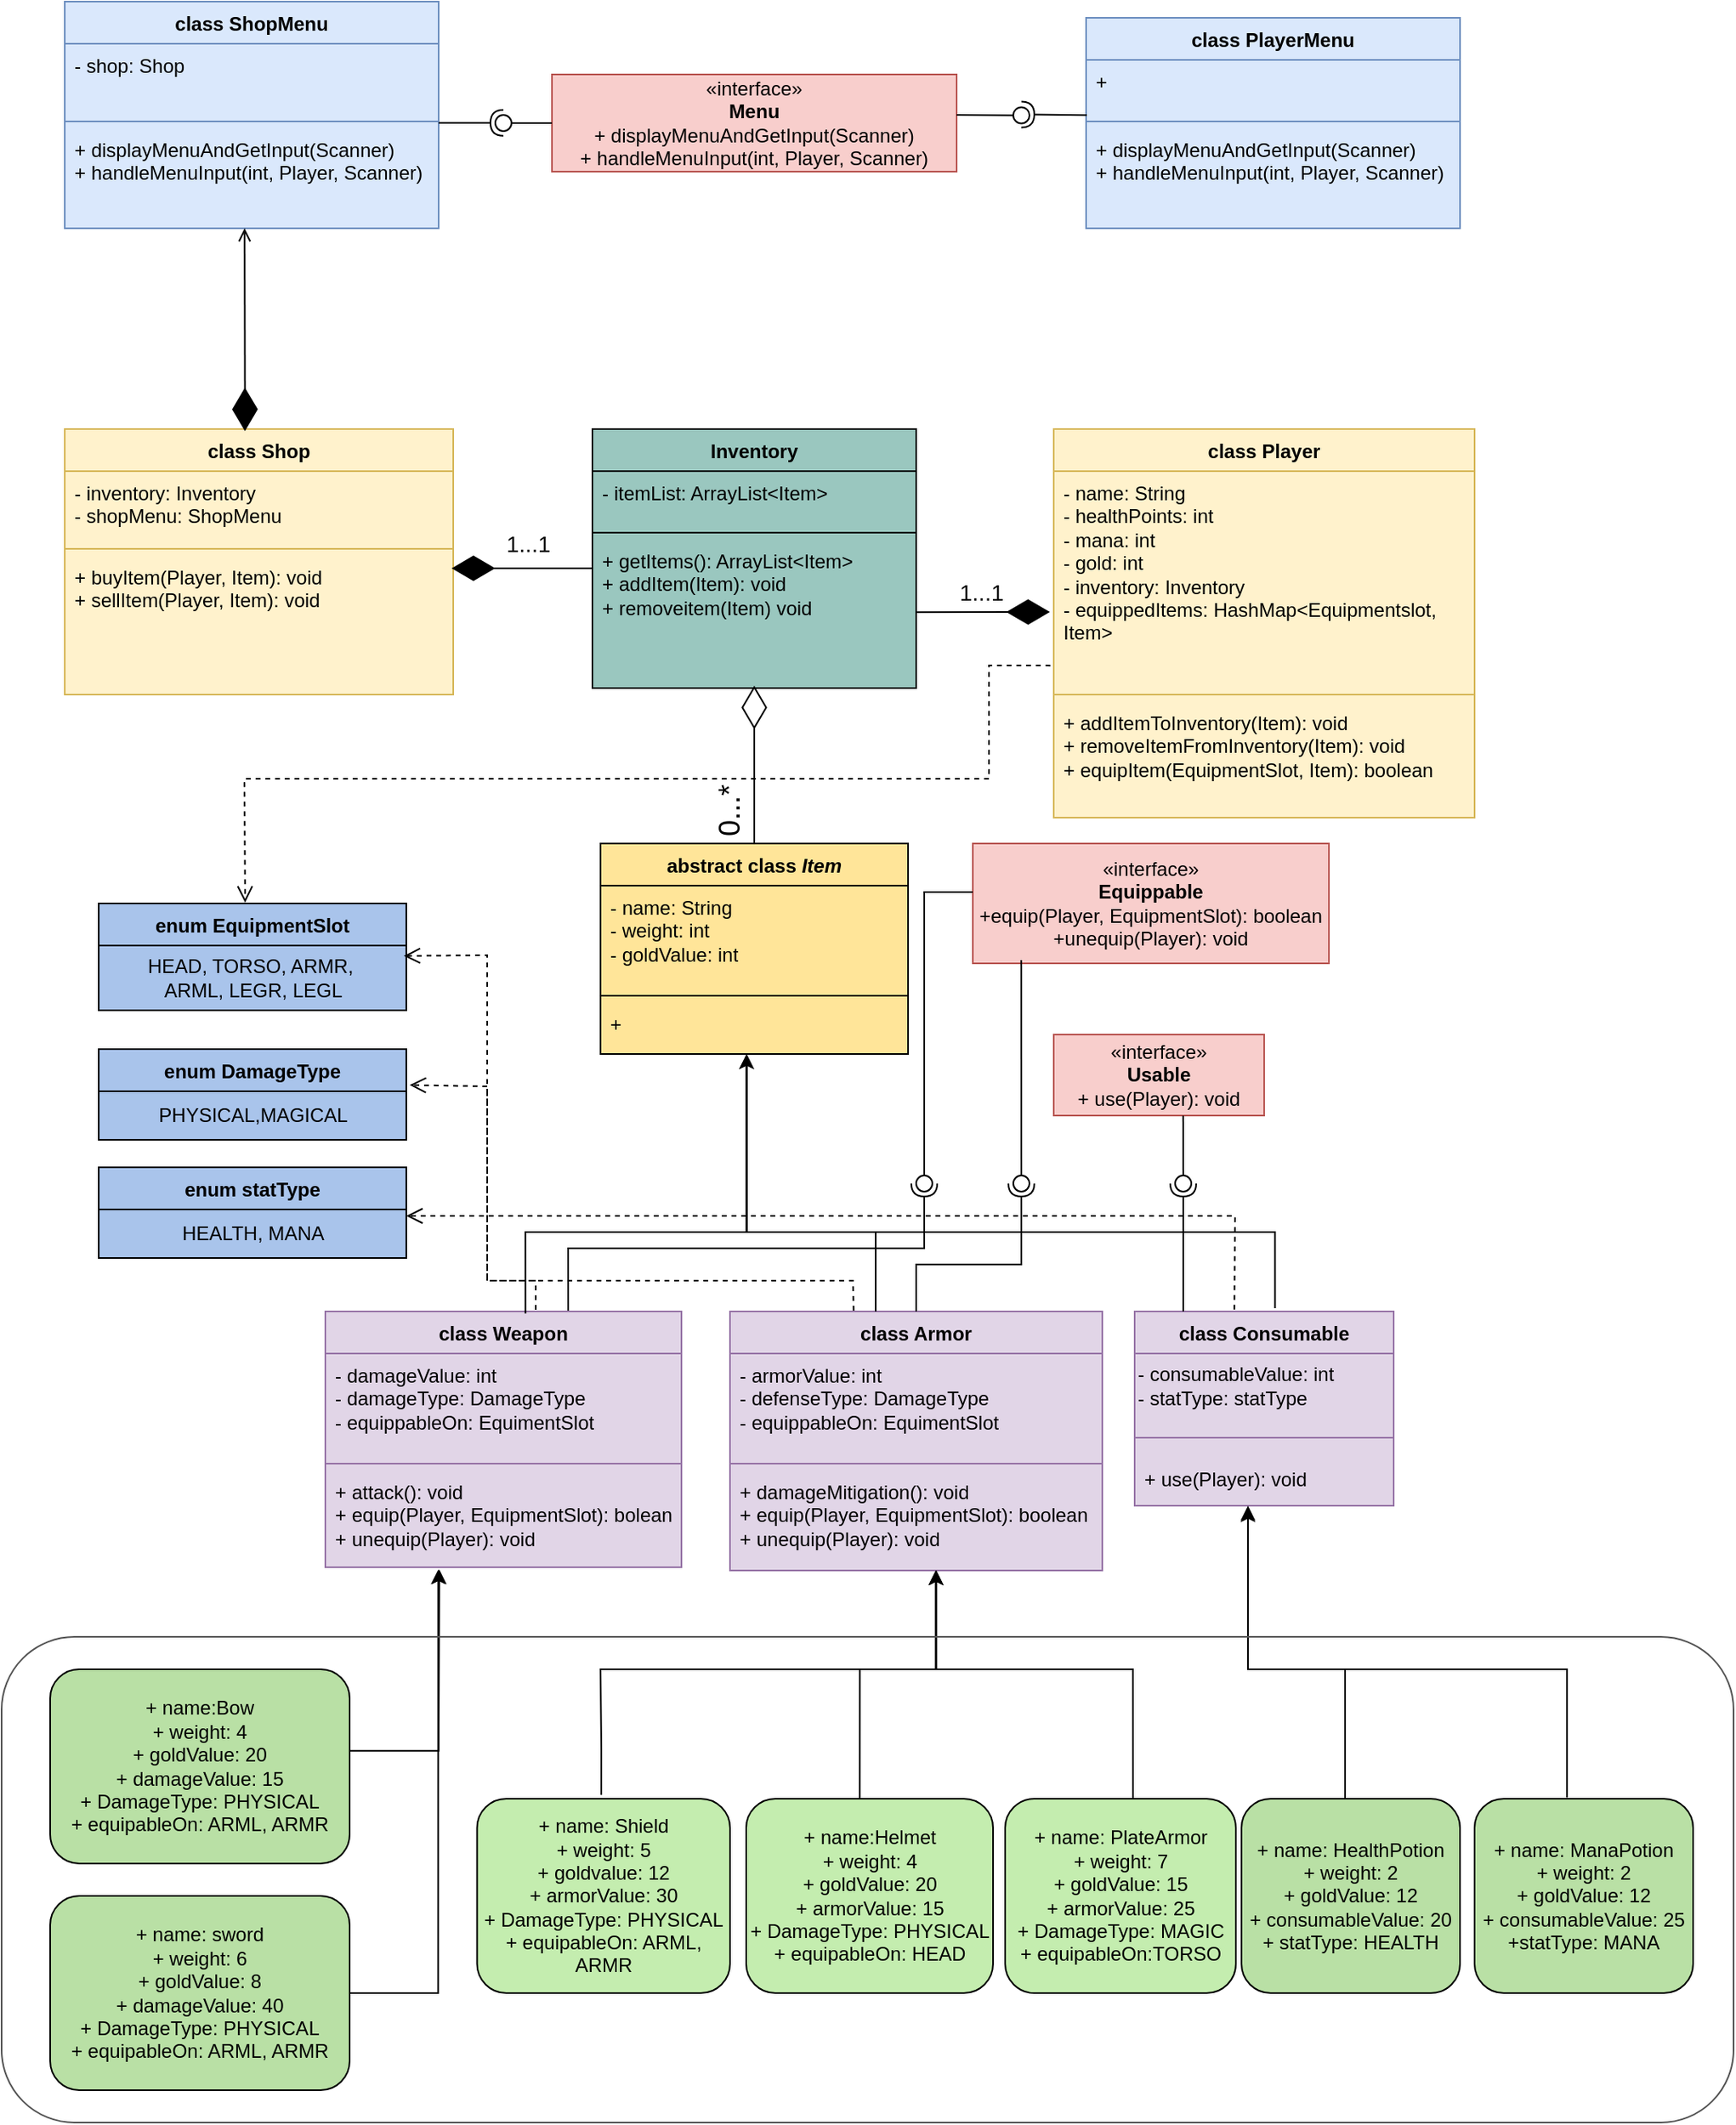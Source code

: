 <mxfile version="24.7.17">
  <diagram id="C5RBs43oDa-KdzZeNtuy" name="Page-1">
    <mxGraphModel dx="1060" dy="1773" grid="1" gridSize="10" guides="1" tooltips="1" connect="1" arrows="1" fold="1" page="1" pageScale="1" pageWidth="827" pageHeight="1169" background="#ffffff" math="0" shadow="0">
      <root>
        <mxCell id="WIyWlLk6GJQsqaUBKTNV-0" />
        <mxCell id="WIyWlLk6GJQsqaUBKTNV-1" parent="WIyWlLk6GJQsqaUBKTNV-0" />
        <mxCell id="76qIheIjIqnIHze1jOvI-4" value="Inventory" style="swimlane;fontStyle=1;align=center;verticalAlign=top;childLayout=stackLayout;horizontal=1;startSize=26;horizontalStack=0;resizeParent=1;resizeParentMax=0;resizeLast=0;collapsible=1;marginBottom=0;whiteSpace=wrap;html=1;fillColor=#9AC7BF;swimlaneFillColor=#9AC7BF;" parent="WIyWlLk6GJQsqaUBKTNV-1" vertex="1">
          <mxGeometry x="375" y="-46" width="200" height="160" as="geometry" />
        </mxCell>
        <mxCell id="76qIheIjIqnIHze1jOvI-5" value="- itemList: ArrayList&amp;lt;Item&amp;gt;" style="text;strokeColor=none;fillColor=none;align=left;verticalAlign=top;spacingLeft=4;spacingRight=4;overflow=hidden;rotatable=0;points=[[0,0.5],[1,0.5]];portConstraint=eastwest;whiteSpace=wrap;html=1;" parent="76qIheIjIqnIHze1jOvI-4" vertex="1">
          <mxGeometry y="26" width="200" height="34" as="geometry" />
        </mxCell>
        <mxCell id="_3AJ94oyX9AFuhV5-iff-18" value="" style="line;strokeWidth=1;fillColor=none;align=left;verticalAlign=middle;spacingTop=-1;spacingLeft=3;spacingRight=3;rotatable=0;labelPosition=right;points=[];portConstraint=eastwest;strokeColor=inherit;" vertex="1" parent="76qIheIjIqnIHze1jOvI-4">
          <mxGeometry y="60" width="200" height="8" as="geometry" />
        </mxCell>
        <mxCell id="76qIheIjIqnIHze1jOvI-7" value="&lt;div&gt;&lt;span data-darkreader-inline-color=&quot;&quot; data-darkreader-inline-bgcolor=&quot;&quot; style=&quot;background-color: initial; color: rgb(0, 0, 0); --darkreader-inline-bgcolor: initial; --darkreader-inline-color: #e8e6e3;&quot;&gt;+ getItems(): ArrayList&amp;lt;Item&amp;gt;&lt;/span&gt;&lt;br&gt;&lt;/div&gt;&lt;div&gt;+ addItem(Item): void&lt;br&gt;&lt;/div&gt;&lt;div&gt;+ removeitem(Item) void&lt;br&gt;&lt;/div&gt;" style="text;strokeColor=none;fillColor=none;align=left;verticalAlign=top;spacingLeft=4;spacingRight=4;overflow=hidden;rotatable=0;points=[[0,0.5],[1,0.5]];portConstraint=eastwest;whiteSpace=wrap;html=1;" parent="76qIheIjIqnIHze1jOvI-4" vertex="1">
          <mxGeometry y="68" width="200" height="92" as="geometry" />
        </mxCell>
        <mxCell id="76qIheIjIqnIHze1jOvI-8" value="abstract class &lt;i&gt;Item&lt;/i&gt;" style="swimlane;fontStyle=1;align=center;verticalAlign=top;childLayout=stackLayout;horizontal=1;startSize=26;horizontalStack=0;resizeParent=1;resizeParentMax=0;resizeLast=0;collapsible=1;marginBottom=0;whiteSpace=wrap;html=1;fillColor=#FFE599;swimlaneFillColor=#FFE599;" parent="WIyWlLk6GJQsqaUBKTNV-1" vertex="1">
          <mxGeometry x="380" y="210" width="190" height="130" as="geometry" />
        </mxCell>
        <mxCell id="76qIheIjIqnIHze1jOvI-9" value="- name: String&lt;div&gt;- weight: int&lt;/div&gt;&lt;div&gt;- goldValue: int&lt;/div&gt;" style="text;strokeColor=none;fillColor=none;align=left;verticalAlign=top;spacingLeft=4;spacingRight=4;overflow=hidden;rotatable=0;points=[[0,0.5],[1,0.5]];portConstraint=eastwest;whiteSpace=wrap;html=1;" parent="76qIheIjIqnIHze1jOvI-8" vertex="1">
          <mxGeometry y="26" width="190" height="64" as="geometry" />
        </mxCell>
        <mxCell id="76qIheIjIqnIHze1jOvI-10" value="" style="line;strokeWidth=1;fillColor=none;align=left;verticalAlign=middle;spacingTop=-1;spacingLeft=3;spacingRight=3;rotatable=0;labelPosition=right;points=[];portConstraint=eastwest;strokeColor=inherit;" parent="76qIheIjIqnIHze1jOvI-8" vertex="1">
          <mxGeometry y="90" width="190" height="8" as="geometry" />
        </mxCell>
        <mxCell id="76qIheIjIqnIHze1jOvI-11" value="&lt;div&gt;+ &lt;/div&gt;" style="text;strokeColor=none;fillColor=none;align=left;verticalAlign=top;spacingLeft=4;spacingRight=4;overflow=hidden;rotatable=0;points=[[0,0.5],[1,0.5]];portConstraint=eastwest;whiteSpace=wrap;html=1;" parent="76qIheIjIqnIHze1jOvI-8" vertex="1">
          <mxGeometry y="98" width="190" height="32" as="geometry" />
        </mxCell>
        <mxCell id="Y_zbtXDFNSpmOWqjWYgW-4" value="class Armor" style="swimlane;fontStyle=1;align=center;verticalAlign=top;childLayout=stackLayout;horizontal=1;startSize=26;horizontalStack=0;resizeParent=1;resizeParentMax=0;resizeLast=0;collapsible=1;marginBottom=0;whiteSpace=wrap;html=1;fillColor=#e1d5e7;strokeColor=#9673a6;swimlaneFillColor=#E1D5E7;" parent="WIyWlLk6GJQsqaUBKTNV-1" vertex="1">
          <mxGeometry x="460" y="499" width="230" height="160" as="geometry" />
        </mxCell>
        <mxCell id="Y_zbtXDFNSpmOWqjWYgW-5" value="&lt;div&gt;- armorValue: int&lt;/div&gt;&lt;div&gt;- defenseType: DamageType&lt;/div&gt;&lt;div&gt;- equippableOn: EquimentSlot&lt;/div&gt;" style="text;strokeColor=none;fillColor=none;align=left;verticalAlign=top;spacingLeft=4;spacingRight=4;overflow=hidden;rotatable=0;points=[[0,0.5],[1,0.5]];portConstraint=eastwest;whiteSpace=wrap;html=1;" parent="Y_zbtXDFNSpmOWqjWYgW-4" vertex="1">
          <mxGeometry y="26" width="230" height="64" as="geometry" />
        </mxCell>
        <mxCell id="Y_zbtXDFNSpmOWqjWYgW-6" value="" style="line;strokeWidth=1;fillColor=none;align=left;verticalAlign=middle;spacingTop=-1;spacingLeft=3;spacingRight=3;rotatable=0;labelPosition=right;points=[];portConstraint=eastwest;strokeColor=#9673A6;" parent="Y_zbtXDFNSpmOWqjWYgW-4" vertex="1">
          <mxGeometry y="90" width="230" height="8" as="geometry" />
        </mxCell>
        <mxCell id="Y_zbtXDFNSpmOWqjWYgW-7" value="&lt;div&gt;+ damageMitigation(): void&lt;br&gt;&lt;/div&gt;&lt;div&gt;&lt;div&gt;+ equip(Player, EquipmentSlot): boolean&lt;br&gt;&lt;/div&gt;&lt;div&gt;+ unequip(Player): void&lt;br&gt;&lt;/div&gt;&lt;/div&gt;" style="text;strokeColor=none;fillColor=none;align=left;verticalAlign=top;spacingLeft=4;spacingRight=4;overflow=hidden;rotatable=0;points=[[0,0.5],[1,0.5]];portConstraint=eastwest;whiteSpace=wrap;html=1;" parent="Y_zbtXDFNSpmOWqjWYgW-4" vertex="1">
          <mxGeometry y="98" width="230" height="62" as="geometry" />
        </mxCell>
        <mxCell id="Y_zbtXDFNSpmOWqjWYgW-8" value="class Consumable" style="swimlane;fontStyle=1;align=center;verticalAlign=top;childLayout=stackLayout;horizontal=1;startSize=26;horizontalStack=0;resizeParent=1;resizeParentMax=0;resizeLast=0;collapsible=1;marginBottom=0;whiteSpace=wrap;html=1;fillColor=#e1d5e7;strokeColor=#9673a6;swimlaneFillColor=#E1D5E7;" parent="WIyWlLk6GJQsqaUBKTNV-1" vertex="1">
          <mxGeometry x="710" y="499" width="160" height="120" as="geometry" />
        </mxCell>
        <mxCell id="RlSCZmG_0VpKmQy92OfU-8" value="&lt;div&gt;- consumableValue: int&lt;/div&gt;&lt;div&gt;- statType: statType&lt;br&gt;&lt;/div&gt;" style="text;html=1;align=left;verticalAlign=middle;resizable=0;points=[];autosize=1;strokeColor=none;fillColor=none;" parent="Y_zbtXDFNSpmOWqjWYgW-8" vertex="1">
          <mxGeometry y="26" width="160" height="40" as="geometry" />
        </mxCell>
        <mxCell id="Y_zbtXDFNSpmOWqjWYgW-10" value="" style="line;strokeWidth=1;fillColor=none;align=left;verticalAlign=middle;spacingTop=-1;spacingLeft=3;spacingRight=3;rotatable=0;labelPosition=right;points=[];portConstraint=eastwest;strokeColor=inherit;" parent="Y_zbtXDFNSpmOWqjWYgW-8" vertex="1">
          <mxGeometry y="66" width="160" height="24" as="geometry" />
        </mxCell>
        <mxCell id="Y_zbtXDFNSpmOWqjWYgW-11" value="+ use(Player): void" style="text;strokeColor=none;fillColor=none;align=left;verticalAlign=top;spacingLeft=4;spacingRight=4;overflow=hidden;rotatable=0;points=[[0,0.5],[1,0.5]];portConstraint=eastwest;whiteSpace=wrap;html=1;" parent="Y_zbtXDFNSpmOWqjWYgW-8" vertex="1">
          <mxGeometry y="90" width="160" height="30" as="geometry" />
        </mxCell>
        <mxCell id="76qIheIjIqnIHze1jOvI-12" value="«interface»&lt;br&gt;&lt;b&gt;Equippable&lt;/b&gt;&lt;div&gt;+equip(Player, EquipmentSlot): boolean&lt;br&gt;&lt;/div&gt;&lt;div&gt;+unequip(Player): void&lt;br&gt;&lt;/div&gt;" style="html=1;whiteSpace=wrap;fillColor=#f8cecc;strokeColor=#b85450;" parent="WIyWlLk6GJQsqaUBKTNV-1" vertex="1">
          <mxGeometry x="610" y="210" width="220" height="74" as="geometry" />
        </mxCell>
        <mxCell id="76qIheIjIqnIHze1jOvI-13" value="«interface»&lt;br&gt;&lt;div&gt;&lt;b&gt;Usable&lt;br&gt;&lt;/b&gt;&lt;/div&gt;&lt;div&gt;+ use(Player): void&lt;/div&gt;" style="html=1;whiteSpace=wrap;fillColor=#f8cecc;strokeColor=#b85450;" parent="WIyWlLk6GJQsqaUBKTNV-1" vertex="1">
          <mxGeometry x="660" y="328" width="130" height="50" as="geometry" />
        </mxCell>
        <mxCell id="76qIheIjIqnIHze1jOvI-16" style="edgeStyle=orthogonalEdgeStyle;rounded=0;orthogonalLoop=1;jettySize=auto;html=1;entryX=0.475;entryY=1.004;entryDx=0;entryDy=0;entryPerimeter=0;" parent="WIyWlLk6GJQsqaUBKTNV-1" source="Y_zbtXDFNSpmOWqjWYgW-4" target="76qIheIjIqnIHze1jOvI-11" edge="1">
          <mxGeometry relative="1" as="geometry">
            <Array as="points">
              <mxPoint x="550" y="450" />
              <mxPoint x="470" y="450" />
            </Array>
            <mxPoint x="470" y="420" as="targetPoint" />
          </mxGeometry>
        </mxCell>
        <mxCell id="Y_zbtXDFNSpmOWqjWYgW-13" value="" style="endArrow=diamondThin;endFill=0;endSize=24;html=1;rounded=0;exitX=0.5;exitY=0;exitDx=0;exitDy=0;entryX=0.5;entryY=0.984;entryDx=0;entryDy=0;entryPerimeter=0;" parent="WIyWlLk6GJQsqaUBKTNV-1" source="76qIheIjIqnIHze1jOvI-8" target="76qIheIjIqnIHze1jOvI-7" edge="1">
          <mxGeometry width="160" relative="1" as="geometry">
            <mxPoint x="150" y="210" as="sourcePoint" />
            <mxPoint x="460" y="170" as="targetPoint" />
          </mxGeometry>
        </mxCell>
        <mxCell id="Y_zbtXDFNSpmOWqjWYgW-16" value="" style="rounded=0;orthogonalLoop=1;jettySize=auto;html=1;endArrow=halfCircle;endFill=0;endSize=6;strokeWidth=1;sketch=0;" parent="WIyWlLk6GJQsqaUBKTNV-1" edge="1">
          <mxGeometry relative="1" as="geometry">
            <mxPoint x="740" y="499" as="sourcePoint" />
            <mxPoint x="740" y="420" as="targetPoint" />
            <Array as="points" />
          </mxGeometry>
        </mxCell>
        <mxCell id="Y_zbtXDFNSpmOWqjWYgW-17" value="" style="rounded=0;orthogonalLoop=1;jettySize=auto;html=1;endArrow=oval;endFill=0;sketch=0;sourcePerimeterSpacing=0;targetPerimeterSpacing=0;endSize=10;exitX=0.615;exitY=1.003;exitDx=0;exitDy=0;exitPerimeter=0;" parent="WIyWlLk6GJQsqaUBKTNV-1" source="76qIheIjIqnIHze1jOvI-13" edge="1">
          <mxGeometry relative="1" as="geometry">
            <mxPoint x="740" y="390" as="sourcePoint" />
            <mxPoint x="740" y="420" as="targetPoint" />
          </mxGeometry>
        </mxCell>
        <mxCell id="Y_zbtXDFNSpmOWqjWYgW-18" value="" style="ellipse;whiteSpace=wrap;html=1;align=center;aspect=fixed;fillColor=none;strokeColor=none;resizable=0;perimeter=centerPerimeter;rotatable=0;allowArrows=0;points=[];outlineConnect=1;" parent="WIyWlLk6GJQsqaUBKTNV-1" vertex="1">
          <mxGeometry x="740" y="420" width="10" height="10" as="geometry" />
        </mxCell>
        <mxCell id="Y_zbtXDFNSpmOWqjWYgW-19" value="" style="rounded=0;orthogonalLoop=1;jettySize=auto;html=1;endArrow=halfCircle;endFill=0;endSize=6;strokeWidth=1;sketch=0;exitX=0.652;exitY=0.001;exitDx=0;exitDy=0;exitPerimeter=0;" parent="WIyWlLk6GJQsqaUBKTNV-1" edge="1">
          <mxGeometry relative="1" as="geometry">
            <mxPoint x="575.0" y="498.998" as="sourcePoint" />
            <mxPoint x="640" y="420" as="targetPoint" />
            <Array as="points">
              <mxPoint x="575" y="470" />
              <mxPoint x="640" y="470" />
            </Array>
          </mxGeometry>
        </mxCell>
        <mxCell id="Y_zbtXDFNSpmOWqjWYgW-20" value="" style="rounded=0;orthogonalLoop=1;jettySize=auto;html=1;endArrow=oval;endFill=0;sketch=0;sourcePerimeterSpacing=0;targetPerimeterSpacing=0;endSize=10;exitX=0.136;exitY=0.973;exitDx=0;exitDy=0;exitPerimeter=0;" parent="WIyWlLk6GJQsqaUBKTNV-1" source="76qIheIjIqnIHze1jOvI-12" edge="1">
          <mxGeometry relative="1" as="geometry">
            <mxPoint x="690" y="300" as="sourcePoint" />
            <mxPoint x="640" y="420" as="targetPoint" />
          </mxGeometry>
        </mxCell>
        <mxCell id="Y_zbtXDFNSpmOWqjWYgW-21" value="" style="ellipse;whiteSpace=wrap;html=1;align=center;aspect=fixed;fillColor=none;strokeColor=none;resizable=0;perimeter=centerPerimeter;rotatable=0;allowArrows=0;points=[];outlineConnect=1;" parent="WIyWlLk6GJQsqaUBKTNV-1" vertex="1">
          <mxGeometry x="409" y="630" width="10" height="10" as="geometry" />
        </mxCell>
        <mxCell id="Y_zbtXDFNSpmOWqjWYgW-22" value="" style="rounded=0;orthogonalLoop=1;jettySize=auto;html=1;endArrow=halfCircle;endFill=0;endSize=6;strokeWidth=1;sketch=0;exitX=0.682;exitY=0.005;exitDx=0;exitDy=0;exitPerimeter=0;" parent="WIyWlLk6GJQsqaUBKTNV-1" source="76qIheIjIqnIHze1jOvI-23" edge="1">
          <mxGeometry relative="1" as="geometry">
            <mxPoint x="250.8" y="540.616" as="sourcePoint" />
            <mxPoint x="580" y="420" as="targetPoint" />
            <Array as="points">
              <mxPoint x="360" y="460" />
              <mxPoint x="580" y="460" />
            </Array>
          </mxGeometry>
        </mxCell>
        <mxCell id="Y_zbtXDFNSpmOWqjWYgW-23" value="" style="rounded=0;orthogonalLoop=1;jettySize=auto;html=1;endArrow=oval;endFill=0;sketch=0;sourcePerimeterSpacing=0;targetPerimeterSpacing=0;endSize=10;exitX=0;exitY=0.405;exitDx=0;exitDy=0;exitPerimeter=0;" parent="WIyWlLk6GJQsqaUBKTNV-1" source="76qIheIjIqnIHze1jOvI-12" edge="1">
          <mxGeometry relative="1" as="geometry">
            <mxPoint x="600" y="240" as="sourcePoint" />
            <mxPoint x="580" y="420" as="targetPoint" />
            <Array as="points">
              <mxPoint x="580" y="240" />
            </Array>
          </mxGeometry>
        </mxCell>
        <mxCell id="Y_zbtXDFNSpmOWqjWYgW-24" value="" style="ellipse;whiteSpace=wrap;html=1;align=center;aspect=fixed;fillColor=none;strokeColor=none;resizable=0;perimeter=centerPerimeter;rotatable=0;allowArrows=0;points=[];outlineConnect=1;" parent="WIyWlLk6GJQsqaUBKTNV-1" vertex="1">
          <mxGeometry x="279" y="610" width="10" height="10" as="geometry" />
        </mxCell>
        <mxCell id="76qIheIjIqnIHze1jOvI-23" value="class Weapon" style="swimlane;fontStyle=1;align=center;verticalAlign=top;childLayout=stackLayout;horizontal=1;startSize=26;horizontalStack=0;resizeParent=1;resizeParentMax=0;resizeLast=0;collapsible=1;marginBottom=0;whiteSpace=wrap;html=1;fillColor=#E1D5E7;swimlaneFillColor=#E1D5E7;strokeColor=#9673A6;" parent="WIyWlLk6GJQsqaUBKTNV-1" vertex="1">
          <mxGeometry x="210" y="499" width="220" height="158" as="geometry" />
        </mxCell>
        <mxCell id="76qIheIjIqnIHze1jOvI-24" value="&lt;div&gt;- damageValue: int&lt;/div&gt;&lt;div&gt;- damageType: DamageType&lt;/div&gt;&lt;div&gt;- equippableOn: EquimentSlot&lt;br&gt;&lt;/div&gt;" style="text;strokeColor=none;fillColor=none;align=left;verticalAlign=top;spacingLeft=4;spacingRight=4;overflow=hidden;rotatable=0;points=[[0,0.5],[1,0.5]];portConstraint=eastwest;whiteSpace=wrap;html=1;" parent="76qIheIjIqnIHze1jOvI-23" vertex="1">
          <mxGeometry y="26" width="220" height="64" as="geometry" />
        </mxCell>
        <mxCell id="76qIheIjIqnIHze1jOvI-25" value="" style="line;strokeWidth=1;fillColor=#E1D5E7;align=left;verticalAlign=middle;spacingTop=-1;spacingLeft=3;spacingRight=3;rotatable=0;labelPosition=right;points=[];portConstraint=eastwest;strokeColor=#9673A6;fillStyle=auto;perimeterSpacing=0;" parent="76qIheIjIqnIHze1jOvI-23" vertex="1">
          <mxGeometry y="90" width="220" height="8" as="geometry" />
        </mxCell>
        <mxCell id="76qIheIjIqnIHze1jOvI-26" value="&lt;div&gt;+ attack(): void&lt;br&gt;&lt;/div&gt;&lt;div&gt;&lt;div&gt;+ equip(Player, EquipmentSlot): bolean&lt;br&gt;&lt;/div&gt;&lt;div&gt;+ unequip(Player): void&lt;br&gt;&lt;/div&gt;&lt;/div&gt;" style="text;strokeColor=none;fillColor=none;align=left;verticalAlign=top;spacingLeft=4;spacingRight=4;overflow=hidden;rotatable=0;points=[[0,0.5],[1,0.5]];portConstraint=eastwest;whiteSpace=wrap;html=1;" parent="76qIheIjIqnIHze1jOvI-23" vertex="1">
          <mxGeometry y="98" width="220" height="60" as="geometry" />
        </mxCell>
        <mxCell id="76qIheIjIqnIHze1jOvI-31" value="class Player" style="swimlane;fontStyle=1;align=center;verticalAlign=top;childLayout=stackLayout;horizontal=1;startSize=26;horizontalStack=0;resizeParent=1;resizeParentMax=0;resizeLast=0;collapsible=1;marginBottom=0;whiteSpace=wrap;html=1;fillColor=#fff2cc;strokeColor=#d6b656;swimlaneFillColor=#FFF2CC;" parent="WIyWlLk6GJQsqaUBKTNV-1" vertex="1">
          <mxGeometry x="660" y="-46" width="260" height="240" as="geometry" />
        </mxCell>
        <mxCell id="76qIheIjIqnIHze1jOvI-32" value="&lt;div&gt;- name: String&lt;br&gt;&lt;/div&gt;&lt;div&gt;- healthPoints: int&lt;/div&gt;&lt;div&gt;- mana: int&lt;/div&gt;&lt;div&gt;- gold: int&lt;br&gt;&lt;/div&gt;&lt;div&gt;- inventory: Inventory&lt;/div&gt;&lt;div&gt;&lt;div&gt;- equippedItems: HashMap&amp;lt;Equipmentslot, Item&amp;gt;&lt;/div&gt;&lt;/div&gt;" style="text;strokeColor=none;fillColor=none;align=left;verticalAlign=top;spacingLeft=4;spacingRight=4;overflow=hidden;rotatable=0;points=[[0,0.5],[1,0.5]];portConstraint=eastwest;whiteSpace=wrap;html=1;" parent="76qIheIjIqnIHze1jOvI-31" vertex="1">
          <mxGeometry y="26" width="260" height="134" as="geometry" />
        </mxCell>
        <mxCell id="76qIheIjIqnIHze1jOvI-33" value="" style="line;strokeWidth=1;fillColor=none;align=left;verticalAlign=middle;spacingTop=-1;spacingLeft=3;spacingRight=3;rotatable=0;labelPosition=right;points=[];portConstraint=eastwest;strokeColor=inherit;" parent="76qIheIjIqnIHze1jOvI-31" vertex="1">
          <mxGeometry y="160" width="260" height="8" as="geometry" />
        </mxCell>
        <mxCell id="76qIheIjIqnIHze1jOvI-34" value="&lt;div&gt;+ addItemToInventory(Item): void&lt;br&gt;&lt;/div&gt;&lt;div&gt;+ removeItemFromInventory(Item): void&lt;br&gt;&lt;/div&gt;&lt;div&gt;+ equipItem(EquipmentSlot, Item): boolean&lt;br&gt;&lt;/div&gt;" style="text;strokeColor=none;fillColor=none;align=left;verticalAlign=top;spacingLeft=4;spacingRight=4;overflow=hidden;rotatable=0;points=[[0,0.5],[1,0.5]];portConstraint=eastwest;whiteSpace=wrap;html=1;" parent="76qIheIjIqnIHze1jOvI-31" vertex="1">
          <mxGeometry y="168" width="260" height="72" as="geometry" />
        </mxCell>
        <mxCell id="zVwZTeZ9vrngOVBs7xeL-0" value="" style="endArrow=diamondThin;endFill=1;endSize=24;html=1;rounded=0;entryX=-0.009;entryY=0.649;entryDx=0;entryDy=0;entryPerimeter=0;exitX=0.998;exitY=0.491;exitDx=0;exitDy=0;exitPerimeter=0;" parent="WIyWlLk6GJQsqaUBKTNV-1" target="76qIheIjIqnIHze1jOvI-32" edge="1" source="76qIheIjIqnIHze1jOvI-7">
          <mxGeometry width="160" relative="1" as="geometry">
            <mxPoint x="590" y="80" as="sourcePoint" />
            <mxPoint x="579" y="109.986" as="targetPoint" />
          </mxGeometry>
        </mxCell>
        <mxCell id="Y_zbtXDFNSpmOWqjWYgW-52" value="&lt;font style=&quot;font-size: 14px;&quot;&gt;1...1&lt;/font&gt;" style="text;html=1;align=center;verticalAlign=middle;resizable=0;points=[];autosize=1;strokeColor=none;fillColor=none;" parent="WIyWlLk6GJQsqaUBKTNV-1" vertex="1">
          <mxGeometry x="590" y="40" width="50" height="30" as="geometry" />
        </mxCell>
        <mxCell id="Y_zbtXDFNSpmOWqjWYgW-53" value="&lt;font style=&quot;font-size: 18px;&quot;&gt;0...*&lt;/font&gt;" style="text;html=1;align=center;verticalAlign=middle;resizable=0;points=[];autosize=1;strokeColor=none;fillColor=none;rotation=270;" parent="WIyWlLk6GJQsqaUBKTNV-1" vertex="1">
          <mxGeometry x="430" y="170" width="60" height="40" as="geometry" />
        </mxCell>
        <mxCell id="Y_zbtXDFNSpmOWqjWYgW-57" value="enum DamageType" style="swimlane;fontStyle=1;align=center;verticalAlign=top;childLayout=stackLayout;horizontal=1;startSize=26;horizontalStack=0;resizeParent=1;resizeParentMax=0;resizeLast=0;collapsible=1;marginBottom=0;whiteSpace=wrap;html=1;strokeColor=#000000;fillColor=#A9C4EB;swimlaneFillColor=#A9C4EB;" parent="WIyWlLk6GJQsqaUBKTNV-1" vertex="1">
          <mxGeometry x="70" y="337" width="190" height="56" as="geometry" />
        </mxCell>
        <mxCell id="Y_zbtXDFNSpmOWqjWYgW-58" value="&lt;div align=&quot;center&quot;&gt;PHYSICAL,MAGICAL&lt;/div&gt;" style="text;html=1;align=center;verticalAlign=middle;resizable=0;points=[];autosize=1;strokeColor=#000000;fillColor=#A9C4EB;" parent="Y_zbtXDFNSpmOWqjWYgW-57" vertex="1">
          <mxGeometry y="26" width="190" height="30" as="geometry" />
        </mxCell>
        <mxCell id="Y_zbtXDFNSpmOWqjWYgW-59" value="" style="line;strokeWidth=1;fillColor=#A9C4EB;align=left;verticalAlign=middle;spacingTop=-1;spacingLeft=3;spacingRight=3;rotatable=0;labelPosition=right;points=[];portConstraint=eastwest;strokeColor=#A9C4EB;" parent="Y_zbtXDFNSpmOWqjWYgW-57" vertex="1">
          <mxGeometry y="56" width="190" as="geometry" />
        </mxCell>
        <mxCell id="_3AJ94oyX9AFuhV5-iff-29" style="edgeStyle=orthogonalEdgeStyle;rounded=0;orthogonalLoop=1;jettySize=auto;html=1;entryX=0.475;entryY=1.004;entryDx=0;entryDy=0;entryPerimeter=0;exitX=0.542;exitY=-0.017;exitDx=0;exitDy=0;exitPerimeter=0;" edge="1" parent="WIyWlLk6GJQsqaUBKTNV-1" source="Y_zbtXDFNSpmOWqjWYgW-8" target="76qIheIjIqnIHze1jOvI-11">
          <mxGeometry relative="1" as="geometry">
            <Array as="points">
              <mxPoint x="797" y="450" />
              <mxPoint x="470" y="450" />
            </Array>
            <mxPoint x="550" y="499" as="sourcePoint" />
            <mxPoint x="470" y="410" as="targetPoint" />
          </mxGeometry>
        </mxCell>
        <mxCell id="_3AJ94oyX9AFuhV5-iff-32" style="edgeStyle=orthogonalEdgeStyle;rounded=0;orthogonalLoop=1;jettySize=auto;html=1;entryX=0.475;entryY=1.004;entryDx=0;entryDy=0;entryPerimeter=0;exitX=0.562;exitY=0.008;exitDx=0;exitDy=0;exitPerimeter=0;" edge="1" parent="WIyWlLk6GJQsqaUBKTNV-1" source="76qIheIjIqnIHze1jOvI-23" target="76qIheIjIqnIHze1jOvI-11">
          <mxGeometry relative="1" as="geometry">
            <Array as="points">
              <mxPoint x="334" y="450" />
              <mxPoint x="470" y="450" />
            </Array>
            <mxPoint x="352" y="490" as="sourcePoint" />
            <mxPoint x="470" y="410" as="targetPoint" />
          </mxGeometry>
        </mxCell>
        <mxCell id="_3AJ94oyX9AFuhV5-iff-35" value="enum EquipmentSlot" style="swimlane;fontStyle=1;align=center;verticalAlign=top;childLayout=stackLayout;horizontal=1;startSize=26;horizontalStack=0;resizeParent=1;resizeParentMax=0;resizeLast=0;collapsible=1;marginBottom=0;whiteSpace=wrap;html=1;fillColor=#A9C4EB;swimlaneFillColor=#A9C4EB;" vertex="1" parent="WIyWlLk6GJQsqaUBKTNV-1">
          <mxGeometry x="70" y="247" width="190" height="66" as="geometry" />
        </mxCell>
        <mxCell id="_3AJ94oyX9AFuhV5-iff-36" value="&lt;div align=&quot;center&quot;&gt;HEAD, TORSO, ARMR,&amp;nbsp;&lt;/div&gt;&lt;div align=&quot;center&quot;&gt;ARML, LEGR, LEGL&lt;/div&gt;" style="text;html=1;align=center;verticalAlign=middle;resizable=0;points=[];autosize=1;strokeColor=none;fillColor=none;" vertex="1" parent="_3AJ94oyX9AFuhV5-iff-35">
          <mxGeometry y="26" width="190" height="40" as="geometry" />
        </mxCell>
        <mxCell id="_3AJ94oyX9AFuhV5-iff-38" value="" style="html=1;verticalAlign=bottom;endArrow=open;dashed=1;endSize=8;curved=0;rounded=0;exitX=0.332;exitY=-0.003;exitDx=0;exitDy=0;exitPerimeter=0;entryX=0.992;entryY=0.16;entryDx=0;entryDy=0;entryPerimeter=0;" edge="1" parent="WIyWlLk6GJQsqaUBKTNV-1" source="Y_zbtXDFNSpmOWqjWYgW-4" target="_3AJ94oyX9AFuhV5-iff-36">
          <mxGeometry relative="1" as="geometry">
            <mxPoint x="520" y="498" as="sourcePoint" />
            <mxPoint x="310" y="250" as="targetPoint" />
            <Array as="points">
              <mxPoint x="536" y="480" />
              <mxPoint x="400" y="480" />
              <mxPoint x="310" y="480" />
              <mxPoint x="310" y="367" />
              <mxPoint x="310" y="330" />
              <mxPoint x="310" y="279" />
            </Array>
          </mxGeometry>
        </mxCell>
        <mxCell id="_3AJ94oyX9AFuhV5-iff-54" style="edgeStyle=orthogonalEdgeStyle;rounded=0;orthogonalLoop=1;jettySize=auto;html=1;exitX=1;exitY=0.5;exitDx=0;exitDy=0;entryX=0.317;entryY=1.024;entryDx=0;entryDy=0;entryPerimeter=0;" edge="1" parent="WIyWlLk6GJQsqaUBKTNV-1" source="_3AJ94oyX9AFuhV5-iff-100" target="76qIheIjIqnIHze1jOvI-26">
          <mxGeometry relative="1" as="geometry">
            <mxPoint x="280" y="680" as="targetPoint" />
            <mxPoint x="240" y="910" as="sourcePoint" />
            <Array as="points">
              <mxPoint x="280" y="920" />
            </Array>
          </mxGeometry>
        </mxCell>
        <mxCell id="_3AJ94oyX9AFuhV5-iff-58" style="edgeStyle=orthogonalEdgeStyle;rounded=0;orthogonalLoop=1;jettySize=auto;html=1;exitX=0.486;exitY=0;exitDx=0;exitDy=0;exitPerimeter=0;" edge="1" parent="WIyWlLk6GJQsqaUBKTNV-1" source="_3AJ94oyX9AFuhV5-iff-103">
          <mxGeometry relative="1" as="geometry">
            <mxPoint x="780" y="619" as="targetPoint" />
            <mxPoint x="760" y="790" as="sourcePoint" />
            <Array as="points">
              <mxPoint x="840" y="800" />
              <mxPoint x="840" y="720" />
              <mxPoint x="780" y="720" />
            </Array>
          </mxGeometry>
        </mxCell>
        <mxCell id="_3AJ94oyX9AFuhV5-iff-59" value="class Shop" style="swimlane;fontStyle=1;align=center;verticalAlign=top;childLayout=stackLayout;horizontal=1;startSize=26;horizontalStack=0;resizeParent=1;resizeParentMax=0;resizeLast=0;collapsible=1;marginBottom=0;whiteSpace=wrap;html=1;fillColor=#fff2cc;strokeColor=#d6b656;swimlaneFillColor=#FFF2CC;" vertex="1" parent="WIyWlLk6GJQsqaUBKTNV-1">
          <mxGeometry x="49" y="-46" width="240" height="164" as="geometry" />
        </mxCell>
        <mxCell id="_3AJ94oyX9AFuhV5-iff-60" value="&lt;div&gt;- inventory: Inventory&lt;/div&gt;&lt;div&gt;- shopMenu: ShopMenu&lt;br&gt;&lt;/div&gt;" style="text;strokeColor=none;fillColor=none;align=left;verticalAlign=top;spacingLeft=4;spacingRight=4;overflow=hidden;rotatable=0;points=[[0,0.5],[1,0.5]];portConstraint=eastwest;whiteSpace=wrap;html=1;" vertex="1" parent="_3AJ94oyX9AFuhV5-iff-59">
          <mxGeometry y="26" width="240" height="44" as="geometry" />
        </mxCell>
        <mxCell id="_3AJ94oyX9AFuhV5-iff-61" value="" style="line;strokeWidth=1;fillColor=none;align=left;verticalAlign=middle;spacingTop=-1;spacingLeft=3;spacingRight=3;rotatable=0;labelPosition=right;points=[];portConstraint=eastwest;strokeColor=inherit;" vertex="1" parent="_3AJ94oyX9AFuhV5-iff-59">
          <mxGeometry y="70" width="240" height="8" as="geometry" />
        </mxCell>
        <mxCell id="_3AJ94oyX9AFuhV5-iff-62" value="&lt;div&gt;+ buyItem(Player, Item): void&lt;/div&gt;&lt;div&gt;+ sellItem(Player, Item): void&lt;br&gt;&lt;/div&gt;" style="text;strokeColor=none;fillColor=none;align=left;verticalAlign=top;spacingLeft=4;spacingRight=4;overflow=hidden;rotatable=0;points=[[0,0.5],[1,0.5]];portConstraint=eastwest;whiteSpace=wrap;html=1;" vertex="1" parent="_3AJ94oyX9AFuhV5-iff-59">
          <mxGeometry y="78" width="240" height="86" as="geometry" />
        </mxCell>
        <mxCell id="_3AJ94oyX9AFuhV5-iff-64" value="" style="endArrow=diamondThin;endFill=1;endSize=24;html=1;rounded=0;" edge="1" parent="WIyWlLk6GJQsqaUBKTNV-1">
          <mxGeometry width="160" relative="1" as="geometry">
            <mxPoint x="375" y="40" as="sourcePoint" />
            <mxPoint x="288" y="40" as="targetPoint" />
          </mxGeometry>
        </mxCell>
        <mxCell id="_3AJ94oyX9AFuhV5-iff-66" value="«interface»&lt;br&gt;&lt;b&gt;Menu&lt;/b&gt;&lt;br&gt;&lt;div&gt;+ displayMenuAndGetInput(Scanner)&lt;/div&gt;&lt;div&gt;+ handleMenuInput(int, Player, Scanner)&lt;/div&gt;" style="html=1;whiteSpace=wrap;fillColor=#f8cecc;strokeColor=#b85450;" vertex="1" parent="WIyWlLk6GJQsqaUBKTNV-1">
          <mxGeometry x="350" y="-265" width="250" height="60" as="geometry" />
        </mxCell>
        <mxCell id="_3AJ94oyX9AFuhV5-iff-67" value="class ShopMenu" style="swimlane;fontStyle=1;align=center;verticalAlign=top;childLayout=stackLayout;horizontal=1;startSize=26;horizontalStack=0;resizeParent=1;resizeParentMax=0;resizeLast=0;collapsible=1;marginBottom=0;whiteSpace=wrap;html=1;fillColor=#DAE8FC;swimlaneFillColor=#DAE8FC;strokeColor=#6c8ebf;" vertex="1" parent="WIyWlLk6GJQsqaUBKTNV-1">
          <mxGeometry x="49" y="-310" width="231" height="140" as="geometry" />
        </mxCell>
        <mxCell id="_3AJ94oyX9AFuhV5-iff-68" value="- shop: Shop" style="text;strokeColor=none;fillColor=none;align=left;verticalAlign=top;spacingLeft=4;spacingRight=4;overflow=hidden;rotatable=0;points=[[0,0.5],[1,0.5]];portConstraint=eastwest;whiteSpace=wrap;html=1;" vertex="1" parent="_3AJ94oyX9AFuhV5-iff-67">
          <mxGeometry y="26" width="231" height="44" as="geometry" />
        </mxCell>
        <mxCell id="_3AJ94oyX9AFuhV5-iff-69" value="" style="line;strokeWidth=1;fillColor=none;align=left;verticalAlign=middle;spacingTop=-1;spacingLeft=3;spacingRight=3;rotatable=0;labelPosition=right;points=[];portConstraint=eastwest;strokeColor=inherit;" vertex="1" parent="_3AJ94oyX9AFuhV5-iff-67">
          <mxGeometry y="70" width="231" height="8" as="geometry" />
        </mxCell>
        <mxCell id="_3AJ94oyX9AFuhV5-iff-70" value="&lt;div&gt;+ displayMenuAndGetInput(Scanner)&lt;/div&gt;&lt;div&gt;+ handleMenuInput(int, Player, Scanner)&lt;/div&gt;" style="text;strokeColor=none;fillColor=none;align=left;verticalAlign=top;spacingLeft=4;spacingRight=4;overflow=hidden;rotatable=0;points=[[0,0.5],[1,0.5]];portConstraint=eastwest;whiteSpace=wrap;html=1;" vertex="1" parent="_3AJ94oyX9AFuhV5-iff-67">
          <mxGeometry y="78" width="231" height="62" as="geometry" />
        </mxCell>
        <mxCell id="_3AJ94oyX9AFuhV5-iff-72" value="" style="rounded=0;orthogonalLoop=1;jettySize=auto;html=1;endArrow=halfCircle;endFill=0;endSize=6;strokeWidth=1;sketch=0;exitX=1;exitY=0.61;exitDx=0;exitDy=0;exitPerimeter=0;" edge="1" parent="WIyWlLk6GJQsqaUBKTNV-1" source="_3AJ94oyX9AFuhV5-iff-69">
          <mxGeometry relative="1" as="geometry">
            <mxPoint x="300" y="-235" as="sourcePoint" />
            <mxPoint x="320" y="-235.12" as="targetPoint" />
          </mxGeometry>
        </mxCell>
        <mxCell id="_3AJ94oyX9AFuhV5-iff-73" value="" style="rounded=0;orthogonalLoop=1;jettySize=auto;html=1;endArrow=oval;endFill=0;sketch=0;sourcePerimeterSpacing=0;targetPerimeterSpacing=0;endSize=10;exitX=0;exitY=0.5;exitDx=0;exitDy=0;" edge="1" parent="WIyWlLk6GJQsqaUBKTNV-1" source="_3AJ94oyX9AFuhV5-iff-66">
          <mxGeometry relative="1" as="geometry">
            <mxPoint x="610" y="-175" as="sourcePoint" />
            <mxPoint x="320" y="-235" as="targetPoint" />
          </mxGeometry>
        </mxCell>
        <mxCell id="_3AJ94oyX9AFuhV5-iff-74" value="" style="ellipse;whiteSpace=wrap;html=1;align=center;aspect=fixed;fillColor=none;strokeColor=none;resizable=0;perimeter=centerPerimeter;rotatable=0;allowArrows=0;points=[];outlineConnect=1;" vertex="1" parent="WIyWlLk6GJQsqaUBKTNV-1">
          <mxGeometry x="310" y="-290" width="10" height="10" as="geometry" />
        </mxCell>
        <mxCell id="_3AJ94oyX9AFuhV5-iff-75" value="class PlayerMenu" style="swimlane;fontStyle=1;align=center;verticalAlign=top;childLayout=stackLayout;horizontal=1;startSize=26;horizontalStack=0;resizeParent=1;resizeParentMax=0;resizeLast=0;collapsible=1;marginBottom=0;whiteSpace=wrap;html=1;fillColor=#DAE8FC;swimlaneFillColor=#DAE8FC;strokeColor=#6C8EBF;" vertex="1" parent="WIyWlLk6GJQsqaUBKTNV-1">
          <mxGeometry x="680" y="-300" width="231" height="130" as="geometry" />
        </mxCell>
        <mxCell id="_3AJ94oyX9AFuhV5-iff-76" value="+ " style="text;strokeColor=none;fillColor=none;align=left;verticalAlign=top;spacingLeft=4;spacingRight=4;overflow=hidden;rotatable=0;points=[[0,0.5],[1,0.5]];portConstraint=eastwest;whiteSpace=wrap;html=1;" vertex="1" parent="_3AJ94oyX9AFuhV5-iff-75">
          <mxGeometry y="26" width="231" height="34" as="geometry" />
        </mxCell>
        <mxCell id="_3AJ94oyX9AFuhV5-iff-77" value="" style="line;strokeWidth=1;fillColor=none;align=left;verticalAlign=middle;spacingTop=-1;spacingLeft=3;spacingRight=3;rotatable=0;labelPosition=right;points=[];portConstraint=eastwest;strokeColor=inherit;" vertex="1" parent="_3AJ94oyX9AFuhV5-iff-75">
          <mxGeometry y="60" width="231" height="8" as="geometry" />
        </mxCell>
        <mxCell id="_3AJ94oyX9AFuhV5-iff-78" value="&lt;div&gt;+ displayMenuAndGetInput(Scanner)&lt;/div&gt;&lt;div&gt;+ handleMenuInput(int, Player, Scanner)&lt;/div&gt;" style="text;strokeColor=none;fillColor=none;align=left;verticalAlign=top;spacingLeft=4;spacingRight=4;overflow=hidden;rotatable=0;points=[[0,0.5],[1,0.5]];portConstraint=eastwest;whiteSpace=wrap;html=1;" vertex="1" parent="_3AJ94oyX9AFuhV5-iff-75">
          <mxGeometry y="68" width="231" height="62" as="geometry" />
        </mxCell>
        <mxCell id="_3AJ94oyX9AFuhV5-iff-80" value="" style="endArrow=diamondThin;endFill=1;endSize=24;html=1;rounded=0;exitX=0.481;exitY=1;exitDx=0;exitDy=0;exitPerimeter=0;entryX=0.464;entryY=0.008;entryDx=0;entryDy=0;entryPerimeter=0;startArrow=open;startFill=0;" edge="1" parent="WIyWlLk6GJQsqaUBKTNV-1" source="_3AJ94oyX9AFuhV5-iff-70" target="_3AJ94oyX9AFuhV5-iff-59">
          <mxGeometry width="160" relative="1" as="geometry">
            <mxPoint x="160" y="-140" as="sourcePoint" />
            <mxPoint x="260" y="-110" as="targetPoint" />
          </mxGeometry>
        </mxCell>
        <mxCell id="_3AJ94oyX9AFuhV5-iff-84" value="" style="rounded=0;orthogonalLoop=1;jettySize=auto;html=1;endArrow=halfCircle;endFill=0;endSize=6;strokeWidth=1;sketch=0;exitX=0.002;exitY=1.002;exitDx=0;exitDy=0;exitPerimeter=0;" edge="1" parent="WIyWlLk6GJQsqaUBKTNV-1" source="_3AJ94oyX9AFuhV5-iff-76">
          <mxGeometry relative="1" as="geometry">
            <mxPoint x="670" y="-240" as="sourcePoint" />
            <mxPoint x="640" y="-240.29" as="targetPoint" />
          </mxGeometry>
        </mxCell>
        <mxCell id="_3AJ94oyX9AFuhV5-iff-85" value="" style="rounded=0;orthogonalLoop=1;jettySize=auto;html=1;endArrow=oval;endFill=0;sketch=0;sourcePerimeterSpacing=0;targetPerimeterSpacing=0;endSize=10;exitX=1;exitY=0.5;exitDx=0;exitDy=0;" edge="1" parent="WIyWlLk6GJQsqaUBKTNV-1">
          <mxGeometry relative="1" as="geometry">
            <mxPoint x="600" y="-240" as="sourcePoint" />
            <mxPoint x="640" y="-239.76" as="targetPoint" />
          </mxGeometry>
        </mxCell>
        <mxCell id="_3AJ94oyX9AFuhV5-iff-86" value="" style="ellipse;whiteSpace=wrap;html=1;align=center;aspect=fixed;fillColor=none;strokeColor=none;resizable=0;perimeter=centerPerimeter;rotatable=0;allowArrows=0;points=[];outlineConnect=1;" vertex="1" parent="WIyWlLk6GJQsqaUBKTNV-1">
          <mxGeometry x="675" y="-240" width="10" height="10" as="geometry" />
        </mxCell>
        <mxCell id="_3AJ94oyX9AFuhV5-iff-94" style="edgeStyle=orthogonalEdgeStyle;rounded=0;orthogonalLoop=1;jettySize=auto;html=1;exitX=0.423;exitY=-0.006;exitDx=0;exitDy=0;exitPerimeter=0;" edge="1" parent="WIyWlLk6GJQsqaUBKTNV-1" source="_3AJ94oyX9AFuhV5-iff-102">
          <mxGeometry relative="1" as="geometry">
            <mxPoint x="780" y="620" as="targetPoint" />
            <mxPoint x="948.24" y="800" as="sourcePoint" />
            <Array as="points">
              <mxPoint x="948" y="720" />
              <mxPoint x="780" y="720" />
              <mxPoint x="780" y="620" />
            </Array>
          </mxGeometry>
        </mxCell>
        <mxCell id="_3AJ94oyX9AFuhV5-iff-98" value="" style="html=1;verticalAlign=bottom;endArrow=open;dashed=1;endSize=8;curved=0;rounded=0;entryX=1.011;entryY=0.396;entryDx=0;entryDy=0;entryPerimeter=0;" edge="1" parent="WIyWlLk6GJQsqaUBKTNV-1" target="Y_zbtXDFNSpmOWqjWYgW-57">
          <mxGeometry relative="1" as="geometry">
            <mxPoint x="340" y="498" as="sourcePoint" />
            <mxPoint x="280" y="360" as="targetPoint" />
            <Array as="points">
              <mxPoint x="340" y="480" />
              <mxPoint x="310" y="480" />
              <mxPoint x="310" y="360" />
            </Array>
          </mxGeometry>
        </mxCell>
        <mxCell id="_3AJ94oyX9AFuhV5-iff-100" value="&lt;div&gt;+ name: sword&lt;/div&gt;&lt;div&gt;+ weight: 6&lt;/div&gt;&lt;div&gt;+ goldValue: 8&lt;br&gt;&lt;/div&gt;&lt;div&gt;+&amp;nbsp;damageValue: 40&lt;br&gt;&lt;/div&gt;&lt;div&gt;+ DamageType: PHYSICAL &lt;/div&gt;+ equipableOn: ARML, ARMR" style="rounded=1;whiteSpace=wrap;html=1;fillColor=#B9E0A5;" vertex="1" parent="WIyWlLk6GJQsqaUBKTNV-1">
          <mxGeometry x="40" y="860" width="185" height="120" as="geometry" />
        </mxCell>
        <mxCell id="_3AJ94oyX9AFuhV5-iff-101" value="&lt;div&gt;+ name: PlateArmor&lt;/div&gt;&lt;div&gt;+ weight: 7&lt;/div&gt;&lt;div&gt;+ goldValue: 15&lt;br&gt;&lt;/div&gt;&lt;div&gt;+ armorValue: 25&lt;br&gt;&lt;/div&gt;&lt;div&gt;+ DamageType: MAGIC&lt;/div&gt;&lt;div&gt;+ equipableOn:TORSO&lt;/div&gt;" style="rounded=1;whiteSpace=wrap;html=1;fillColor=#C4EDAF;" vertex="1" parent="WIyWlLk6GJQsqaUBKTNV-1">
          <mxGeometry x="630" y="800" width="142.5" height="120" as="geometry" />
        </mxCell>
        <mxCell id="_3AJ94oyX9AFuhV5-iff-102" value="&lt;div&gt;+ name: ManaPotion&lt;/div&gt;&lt;div&gt;+ weight: 2&lt;/div&gt;&lt;div&gt;+ goldValue: 12&lt;br&gt;&lt;/div&gt;&lt;div&gt;+ consumableValue: 25&lt;/div&gt;&lt;div&gt;+statType: MANA&lt;br&gt;&lt;/div&gt;" style="rounded=1;whiteSpace=wrap;html=1;fillColor=#B9E0A5;" vertex="1" parent="WIyWlLk6GJQsqaUBKTNV-1">
          <mxGeometry x="920" y="800" width="135" height="120" as="geometry" />
        </mxCell>
        <mxCell id="_3AJ94oyX9AFuhV5-iff-103" value="&lt;div&gt;+ name: HealthPotion&lt;/div&gt;&lt;div&gt;+ weight: 2&lt;/div&gt;&lt;div&gt;+ goldValue: 12&lt;/div&gt;&lt;div&gt;+ consumableValue: 20&lt;br&gt;&lt;/div&gt;&lt;div&gt;+ statType: HEALTH&lt;br&gt;&lt;/div&gt;" style="rounded=1;whiteSpace=wrap;html=1;fillColor=#B9E0A5;" vertex="1" parent="WIyWlLk6GJQsqaUBKTNV-1">
          <mxGeometry x="776" y="800" width="135" height="120" as="geometry" />
        </mxCell>
        <mxCell id="_3AJ94oyX9AFuhV5-iff-104" style="edgeStyle=orthogonalEdgeStyle;rounded=0;orthogonalLoop=1;jettySize=auto;html=1;entryX=0.553;entryY=0.998;entryDx=0;entryDy=0;entryPerimeter=0;exitX=0.554;exitY=0;exitDx=0;exitDy=0;exitPerimeter=0;" edge="1" parent="WIyWlLk6GJQsqaUBKTNV-1" source="_3AJ94oyX9AFuhV5-iff-101" target="Y_zbtXDFNSpmOWqjWYgW-7">
          <mxGeometry relative="1" as="geometry">
            <mxPoint x="560" y="670" as="targetPoint" />
            <mxPoint x="560" y="800.12" as="sourcePoint" />
            <Array as="points">
              <mxPoint x="709" y="720" />
              <mxPoint x="587" y="720" />
            </Array>
          </mxGeometry>
        </mxCell>
        <mxCell id="_3AJ94oyX9AFuhV5-iff-105" value="enum statType" style="swimlane;fontStyle=1;align=center;verticalAlign=top;childLayout=stackLayout;horizontal=1;startSize=26;horizontalStack=0;resizeParent=1;resizeParentMax=0;resizeLast=0;collapsible=1;marginBottom=0;whiteSpace=wrap;html=1;strokeColor=#000000;fillColor=#A9C4EB;swimlaneFillColor=#A9C4EB;" vertex="1" parent="WIyWlLk6GJQsqaUBKTNV-1">
          <mxGeometry x="70" y="410" width="190" height="56" as="geometry" />
        </mxCell>
        <mxCell id="_3AJ94oyX9AFuhV5-iff-106" value="&lt;div align=&quot;center&quot;&gt;HEALTH, MANA&lt;/div&gt;" style="text;html=1;align=center;verticalAlign=middle;resizable=0;points=[];autosize=1;strokeColor=#000000;fillColor=#A9C4EB;" vertex="1" parent="_3AJ94oyX9AFuhV5-iff-105">
          <mxGeometry y="26" width="190" height="30" as="geometry" />
        </mxCell>
        <mxCell id="_3AJ94oyX9AFuhV5-iff-107" value="" style="line;strokeWidth=1;fillColor=#A9C4EB;align=left;verticalAlign=middle;spacingTop=-1;spacingLeft=3;spacingRight=3;rotatable=0;labelPosition=right;points=[];portConstraint=eastwest;strokeColor=#A9C4EB;" vertex="1" parent="_3AJ94oyX9AFuhV5-iff-105">
          <mxGeometry y="56" width="190" as="geometry" />
        </mxCell>
        <mxCell id="_3AJ94oyX9AFuhV5-iff-109" value="" style="html=1;verticalAlign=bottom;endArrow=open;dashed=1;endSize=8;curved=0;rounded=0;exitX=0.385;exitY=-0.009;exitDx=0;exitDy=0;exitPerimeter=0;" edge="1" parent="WIyWlLk6GJQsqaUBKTNV-1" source="Y_zbtXDFNSpmOWqjWYgW-8">
          <mxGeometry relative="1" as="geometry">
            <mxPoint x="1081.52" y="467" as="sourcePoint" />
            <mxPoint x="260" y="440" as="targetPoint" />
            <Array as="points">
              <mxPoint x="772" y="440" />
            </Array>
          </mxGeometry>
        </mxCell>
        <mxCell id="_3AJ94oyX9AFuhV5-iff-112" value="&lt;font style=&quot;font-size: 14px;&quot;&gt;1...1&lt;/font&gt;" style="text;html=1;align=center;verticalAlign=middle;resizable=0;points=[];autosize=1;strokeColor=none;fillColor=none;" vertex="1" parent="WIyWlLk6GJQsqaUBKTNV-1">
          <mxGeometry x="310" y="10" width="50" height="30" as="geometry" />
        </mxCell>
        <mxCell id="_3AJ94oyX9AFuhV5-iff-113" value="" style="html=1;verticalAlign=bottom;endArrow=open;dashed=1;endSize=8;curved=0;rounded=0;exitX=-0.008;exitY=0.896;exitDx=0;exitDy=0;exitPerimeter=0;entryX=0.476;entryY=-0.008;entryDx=0;entryDy=0;entryPerimeter=0;" edge="1" parent="WIyWlLk6GJQsqaUBKTNV-1" source="76qIheIjIqnIHze1jOvI-32" target="_3AJ94oyX9AFuhV5-iff-35">
          <mxGeometry relative="1" as="geometry">
            <mxPoint x="640" y="100" as="sourcePoint" />
            <mxPoint x="160" y="230" as="targetPoint" />
            <Array as="points">
              <mxPoint x="620" y="100" />
              <mxPoint x="620" y="170" />
              <mxPoint x="160" y="170" />
            </Array>
          </mxGeometry>
        </mxCell>
        <mxCell id="_3AJ94oyX9AFuhV5-iff-115" value="&lt;div&gt;+ name: Shield&lt;/div&gt;&lt;div&gt;+ weight: 5&lt;/div&gt;&lt;div&gt;+ goldvalue: 12&lt;br&gt;&lt;/div&gt;&lt;div&gt;+ armorValue: 30&lt;br&gt;&lt;/div&gt;&lt;div&gt;+ DamageType: PHYSICAL &lt;/div&gt;+ equipableOn: ARML, ARMR" style="rounded=1;whiteSpace=wrap;html=1;fillColor=#C4EDAF;" vertex="1" parent="WIyWlLk6GJQsqaUBKTNV-1">
          <mxGeometry x="303.75" y="800" width="156.25" height="120" as="geometry" />
        </mxCell>
        <mxCell id="_3AJ94oyX9AFuhV5-iff-116" value="&lt;div&gt;+ name:Helmet&lt;/div&gt;&lt;div&gt;+ weight: 4&lt;br&gt;&lt;/div&gt;&lt;div&gt;+ goldValue: 20&lt;br&gt;&lt;/div&gt;&lt;div&gt;+ armorValue: 15&lt;br&gt;&lt;/div&gt;&lt;div&gt;+ DamageType: PHYSICAL&lt;br&gt;&lt;/div&gt;&lt;div&gt;+ equipableOn: HEAD&lt;br&gt;&lt;/div&gt;" style="rounded=1;whiteSpace=wrap;html=1;fillColor=#C4EDAF;" vertex="1" parent="WIyWlLk6GJQsqaUBKTNV-1">
          <mxGeometry x="470" y="800" width="152.5" height="120" as="geometry" />
        </mxCell>
        <mxCell id="_3AJ94oyX9AFuhV5-iff-117" value="&lt;div&gt;+ name:Bow&lt;/div&gt;&lt;div&gt;+ weight: 4&lt;br&gt;&lt;/div&gt;&lt;div&gt;+ goldValue: 20&lt;br&gt;&lt;/div&gt;&lt;div&gt;+&amp;nbsp;damageValue: 15&lt;br&gt;&lt;/div&gt;&lt;div&gt;+ DamageType: PHYSICAL &lt;/div&gt;+ equipableOn: ARML, ARMR" style="rounded=1;whiteSpace=wrap;html=1;fillColor=#B9E0A5;" vertex="1" parent="WIyWlLk6GJQsqaUBKTNV-1">
          <mxGeometry x="40" y="720" width="185" height="120" as="geometry" />
        </mxCell>
        <mxCell id="_3AJ94oyX9AFuhV5-iff-118" style="edgeStyle=orthogonalEdgeStyle;rounded=0;orthogonalLoop=1;jettySize=auto;html=1;entryX=0.32;entryY=1.022;entryDx=0;entryDy=0;entryPerimeter=0;exitX=1;exitY=0.42;exitDx=0;exitDy=0;exitPerimeter=0;" edge="1" parent="WIyWlLk6GJQsqaUBKTNV-1" source="_3AJ94oyX9AFuhV5-iff-117" target="76qIheIjIqnIHze1jOvI-26">
          <mxGeometry relative="1" as="geometry">
            <mxPoint x="280" y="660" as="targetPoint" />
            <mxPoint x="250" y="760" as="sourcePoint" />
            <Array as="points">
              <mxPoint x="280" y="760" />
              <mxPoint x="280" y="670" />
            </Array>
          </mxGeometry>
        </mxCell>
        <mxCell id="_3AJ94oyX9AFuhV5-iff-119" style="edgeStyle=orthogonalEdgeStyle;rounded=0;orthogonalLoop=1;jettySize=auto;html=1;entryX=0.553;entryY=0.998;entryDx=0;entryDy=0;entryPerimeter=0;exitX=0.46;exitY=-0.001;exitDx=0;exitDy=0;exitPerimeter=0;" edge="1" parent="WIyWlLk6GJQsqaUBKTNV-1" source="_3AJ94oyX9AFuhV5-iff-116" target="Y_zbtXDFNSpmOWqjWYgW-7">
          <mxGeometry relative="1" as="geometry">
            <mxPoint x="587" y="659" as="targetPoint" />
            <mxPoint x="550" y="790" as="sourcePoint" />
            <Array as="points">
              <mxPoint x="540" y="720" />
              <mxPoint x="587" y="720" />
            </Array>
          </mxGeometry>
        </mxCell>
        <mxCell id="_3AJ94oyX9AFuhV5-iff-120" style="edgeStyle=orthogonalEdgeStyle;rounded=0;orthogonalLoop=1;jettySize=auto;html=1;entryX=0.553;entryY=0.998;entryDx=0;entryDy=0;entryPerimeter=0;exitX=0.491;exitY=-0.02;exitDx=0;exitDy=0;exitPerimeter=0;" edge="1" parent="WIyWlLk6GJQsqaUBKTNV-1" source="_3AJ94oyX9AFuhV5-iff-115">
          <mxGeometry relative="1" as="geometry">
            <mxPoint x="587.5" y="658.996" as="targetPoint" />
            <mxPoint x="380" y="780" as="sourcePoint" />
            <Array as="points">
              <mxPoint x="381" y="770" />
              <mxPoint x="380" y="720" />
              <mxPoint x="587" y="720" />
            </Array>
          </mxGeometry>
        </mxCell>
        <mxCell id="_3AJ94oyX9AFuhV5-iff-121" value="" style="rounded=1;whiteSpace=wrap;html=1;fillColor=none;strokeColor=#545454;" vertex="1" parent="WIyWlLk6GJQsqaUBKTNV-1">
          <mxGeometry x="10" y="700" width="1070" height="300" as="geometry" />
        </mxCell>
      </root>
    </mxGraphModel>
  </diagram>
</mxfile>
